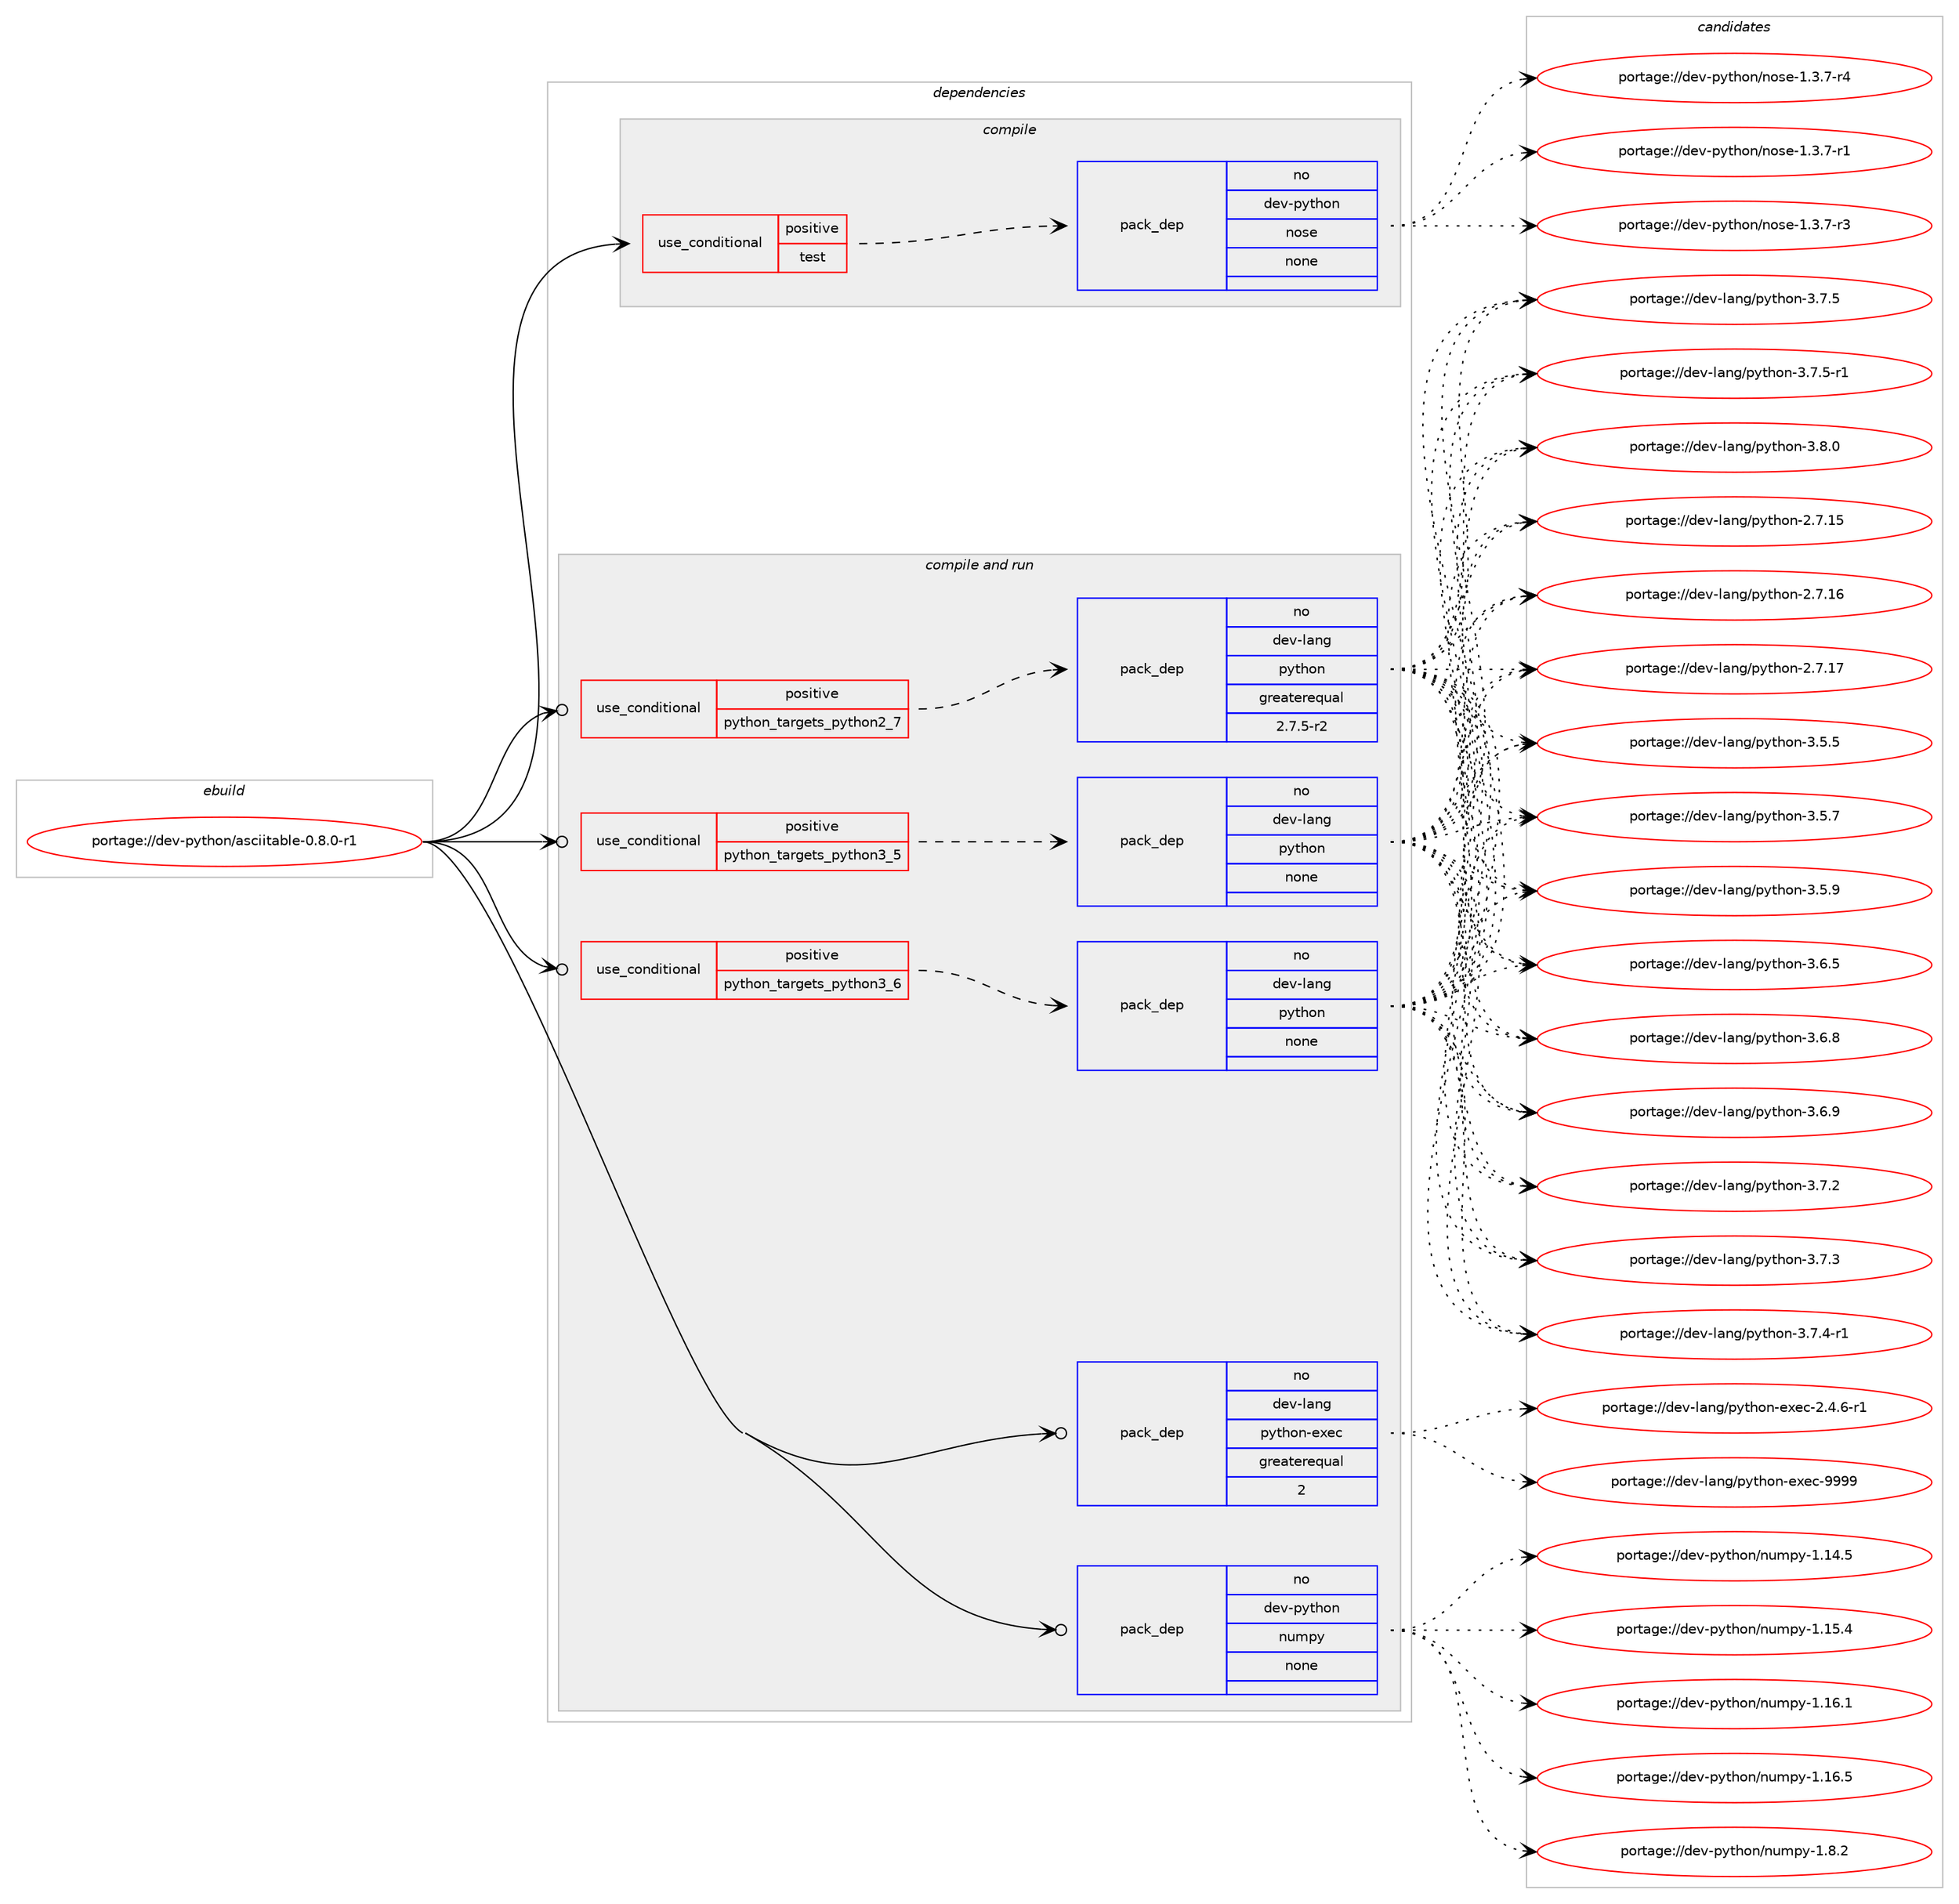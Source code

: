 digraph prolog {

# *************
# Graph options
# *************

newrank=true;
concentrate=true;
compound=true;
graph [rankdir=LR,fontname=Helvetica,fontsize=10,ranksep=1.5];#, ranksep=2.5, nodesep=0.2];
edge  [arrowhead=vee];
node  [fontname=Helvetica,fontsize=10];

# **********
# The ebuild
# **********

subgraph cluster_leftcol {
color=gray;
rank=same;
label=<<i>ebuild</i>>;
id [label="portage://dev-python/asciitable-0.8.0-r1", color=red, width=4, href="../dev-python/asciitable-0.8.0-r1.svg"];
}

# ****************
# The dependencies
# ****************

subgraph cluster_midcol {
color=gray;
label=<<i>dependencies</i>>;
subgraph cluster_compile {
fillcolor="#eeeeee";
style=filled;
label=<<i>compile</i>>;
subgraph cond25580 {
dependency129620 [label=<<TABLE BORDER="0" CELLBORDER="1" CELLSPACING="0" CELLPADDING="4"><TR><TD ROWSPAN="3" CELLPADDING="10">use_conditional</TD></TR><TR><TD>positive</TD></TR><TR><TD>test</TD></TR></TABLE>>, shape=none, color=red];
subgraph pack100739 {
dependency129621 [label=<<TABLE BORDER="0" CELLBORDER="1" CELLSPACING="0" CELLPADDING="4" WIDTH="220"><TR><TD ROWSPAN="6" CELLPADDING="30">pack_dep</TD></TR><TR><TD WIDTH="110">no</TD></TR><TR><TD>dev-python</TD></TR><TR><TD>nose</TD></TR><TR><TD>none</TD></TR><TR><TD></TD></TR></TABLE>>, shape=none, color=blue];
}
dependency129620:e -> dependency129621:w [weight=20,style="dashed",arrowhead="vee"];
}
id:e -> dependency129620:w [weight=20,style="solid",arrowhead="vee"];
}
subgraph cluster_compileandrun {
fillcolor="#eeeeee";
style=filled;
label=<<i>compile and run</i>>;
subgraph cond25581 {
dependency129622 [label=<<TABLE BORDER="0" CELLBORDER="1" CELLSPACING="0" CELLPADDING="4"><TR><TD ROWSPAN="3" CELLPADDING="10">use_conditional</TD></TR><TR><TD>positive</TD></TR><TR><TD>python_targets_python2_7</TD></TR></TABLE>>, shape=none, color=red];
subgraph pack100740 {
dependency129623 [label=<<TABLE BORDER="0" CELLBORDER="1" CELLSPACING="0" CELLPADDING="4" WIDTH="220"><TR><TD ROWSPAN="6" CELLPADDING="30">pack_dep</TD></TR><TR><TD WIDTH="110">no</TD></TR><TR><TD>dev-lang</TD></TR><TR><TD>python</TD></TR><TR><TD>greaterequal</TD></TR><TR><TD>2.7.5-r2</TD></TR></TABLE>>, shape=none, color=blue];
}
dependency129622:e -> dependency129623:w [weight=20,style="dashed",arrowhead="vee"];
}
id:e -> dependency129622:w [weight=20,style="solid",arrowhead="odotvee"];
subgraph cond25582 {
dependency129624 [label=<<TABLE BORDER="0" CELLBORDER="1" CELLSPACING="0" CELLPADDING="4"><TR><TD ROWSPAN="3" CELLPADDING="10">use_conditional</TD></TR><TR><TD>positive</TD></TR><TR><TD>python_targets_python3_5</TD></TR></TABLE>>, shape=none, color=red];
subgraph pack100741 {
dependency129625 [label=<<TABLE BORDER="0" CELLBORDER="1" CELLSPACING="0" CELLPADDING="4" WIDTH="220"><TR><TD ROWSPAN="6" CELLPADDING="30">pack_dep</TD></TR><TR><TD WIDTH="110">no</TD></TR><TR><TD>dev-lang</TD></TR><TR><TD>python</TD></TR><TR><TD>none</TD></TR><TR><TD></TD></TR></TABLE>>, shape=none, color=blue];
}
dependency129624:e -> dependency129625:w [weight=20,style="dashed",arrowhead="vee"];
}
id:e -> dependency129624:w [weight=20,style="solid",arrowhead="odotvee"];
subgraph cond25583 {
dependency129626 [label=<<TABLE BORDER="0" CELLBORDER="1" CELLSPACING="0" CELLPADDING="4"><TR><TD ROWSPAN="3" CELLPADDING="10">use_conditional</TD></TR><TR><TD>positive</TD></TR><TR><TD>python_targets_python3_6</TD></TR></TABLE>>, shape=none, color=red];
subgraph pack100742 {
dependency129627 [label=<<TABLE BORDER="0" CELLBORDER="1" CELLSPACING="0" CELLPADDING="4" WIDTH="220"><TR><TD ROWSPAN="6" CELLPADDING="30">pack_dep</TD></TR><TR><TD WIDTH="110">no</TD></TR><TR><TD>dev-lang</TD></TR><TR><TD>python</TD></TR><TR><TD>none</TD></TR><TR><TD></TD></TR></TABLE>>, shape=none, color=blue];
}
dependency129626:e -> dependency129627:w [weight=20,style="dashed",arrowhead="vee"];
}
id:e -> dependency129626:w [weight=20,style="solid",arrowhead="odotvee"];
subgraph pack100743 {
dependency129628 [label=<<TABLE BORDER="0" CELLBORDER="1" CELLSPACING="0" CELLPADDING="4" WIDTH="220"><TR><TD ROWSPAN="6" CELLPADDING="30">pack_dep</TD></TR><TR><TD WIDTH="110">no</TD></TR><TR><TD>dev-lang</TD></TR><TR><TD>python-exec</TD></TR><TR><TD>greaterequal</TD></TR><TR><TD>2</TD></TR></TABLE>>, shape=none, color=blue];
}
id:e -> dependency129628:w [weight=20,style="solid",arrowhead="odotvee"];
subgraph pack100744 {
dependency129629 [label=<<TABLE BORDER="0" CELLBORDER="1" CELLSPACING="0" CELLPADDING="4" WIDTH="220"><TR><TD ROWSPAN="6" CELLPADDING="30">pack_dep</TD></TR><TR><TD WIDTH="110">no</TD></TR><TR><TD>dev-python</TD></TR><TR><TD>numpy</TD></TR><TR><TD>none</TD></TR><TR><TD></TD></TR></TABLE>>, shape=none, color=blue];
}
id:e -> dependency129629:w [weight=20,style="solid",arrowhead="odotvee"];
}
subgraph cluster_run {
fillcolor="#eeeeee";
style=filled;
label=<<i>run</i>>;
}
}

# **************
# The candidates
# **************

subgraph cluster_choices {
rank=same;
color=gray;
label=<<i>candidates</i>>;

subgraph choice100739 {
color=black;
nodesep=1;
choiceportage10010111845112121116104111110471101111151014549465146554511449 [label="portage://dev-python/nose-1.3.7-r1", color=red, width=4,href="../dev-python/nose-1.3.7-r1.svg"];
choiceportage10010111845112121116104111110471101111151014549465146554511451 [label="portage://dev-python/nose-1.3.7-r3", color=red, width=4,href="../dev-python/nose-1.3.7-r3.svg"];
choiceportage10010111845112121116104111110471101111151014549465146554511452 [label="portage://dev-python/nose-1.3.7-r4", color=red, width=4,href="../dev-python/nose-1.3.7-r4.svg"];
dependency129621:e -> choiceportage10010111845112121116104111110471101111151014549465146554511449:w [style=dotted,weight="100"];
dependency129621:e -> choiceportage10010111845112121116104111110471101111151014549465146554511451:w [style=dotted,weight="100"];
dependency129621:e -> choiceportage10010111845112121116104111110471101111151014549465146554511452:w [style=dotted,weight="100"];
}
subgraph choice100740 {
color=black;
nodesep=1;
choiceportage10010111845108971101034711212111610411111045504655464953 [label="portage://dev-lang/python-2.7.15", color=red, width=4,href="../dev-lang/python-2.7.15.svg"];
choiceportage10010111845108971101034711212111610411111045504655464954 [label="portage://dev-lang/python-2.7.16", color=red, width=4,href="../dev-lang/python-2.7.16.svg"];
choiceportage10010111845108971101034711212111610411111045504655464955 [label="portage://dev-lang/python-2.7.17", color=red, width=4,href="../dev-lang/python-2.7.17.svg"];
choiceportage100101118451089711010347112121116104111110455146534653 [label="portage://dev-lang/python-3.5.5", color=red, width=4,href="../dev-lang/python-3.5.5.svg"];
choiceportage100101118451089711010347112121116104111110455146534655 [label="portage://dev-lang/python-3.5.7", color=red, width=4,href="../dev-lang/python-3.5.7.svg"];
choiceportage100101118451089711010347112121116104111110455146534657 [label="portage://dev-lang/python-3.5.9", color=red, width=4,href="../dev-lang/python-3.5.9.svg"];
choiceportage100101118451089711010347112121116104111110455146544653 [label="portage://dev-lang/python-3.6.5", color=red, width=4,href="../dev-lang/python-3.6.5.svg"];
choiceportage100101118451089711010347112121116104111110455146544656 [label="portage://dev-lang/python-3.6.8", color=red, width=4,href="../dev-lang/python-3.6.8.svg"];
choiceportage100101118451089711010347112121116104111110455146544657 [label="portage://dev-lang/python-3.6.9", color=red, width=4,href="../dev-lang/python-3.6.9.svg"];
choiceportage100101118451089711010347112121116104111110455146554650 [label="portage://dev-lang/python-3.7.2", color=red, width=4,href="../dev-lang/python-3.7.2.svg"];
choiceportage100101118451089711010347112121116104111110455146554651 [label="portage://dev-lang/python-3.7.3", color=red, width=4,href="../dev-lang/python-3.7.3.svg"];
choiceportage1001011184510897110103471121211161041111104551465546524511449 [label="portage://dev-lang/python-3.7.4-r1", color=red, width=4,href="../dev-lang/python-3.7.4-r1.svg"];
choiceportage100101118451089711010347112121116104111110455146554653 [label="portage://dev-lang/python-3.7.5", color=red, width=4,href="../dev-lang/python-3.7.5.svg"];
choiceportage1001011184510897110103471121211161041111104551465546534511449 [label="portage://dev-lang/python-3.7.5-r1", color=red, width=4,href="../dev-lang/python-3.7.5-r1.svg"];
choiceportage100101118451089711010347112121116104111110455146564648 [label="portage://dev-lang/python-3.8.0", color=red, width=4,href="../dev-lang/python-3.8.0.svg"];
dependency129623:e -> choiceportage10010111845108971101034711212111610411111045504655464953:w [style=dotted,weight="100"];
dependency129623:e -> choiceportage10010111845108971101034711212111610411111045504655464954:w [style=dotted,weight="100"];
dependency129623:e -> choiceportage10010111845108971101034711212111610411111045504655464955:w [style=dotted,weight="100"];
dependency129623:e -> choiceportage100101118451089711010347112121116104111110455146534653:w [style=dotted,weight="100"];
dependency129623:e -> choiceportage100101118451089711010347112121116104111110455146534655:w [style=dotted,weight="100"];
dependency129623:e -> choiceportage100101118451089711010347112121116104111110455146534657:w [style=dotted,weight="100"];
dependency129623:e -> choiceportage100101118451089711010347112121116104111110455146544653:w [style=dotted,weight="100"];
dependency129623:e -> choiceportage100101118451089711010347112121116104111110455146544656:w [style=dotted,weight="100"];
dependency129623:e -> choiceportage100101118451089711010347112121116104111110455146544657:w [style=dotted,weight="100"];
dependency129623:e -> choiceportage100101118451089711010347112121116104111110455146554650:w [style=dotted,weight="100"];
dependency129623:e -> choiceportage100101118451089711010347112121116104111110455146554651:w [style=dotted,weight="100"];
dependency129623:e -> choiceportage1001011184510897110103471121211161041111104551465546524511449:w [style=dotted,weight="100"];
dependency129623:e -> choiceportage100101118451089711010347112121116104111110455146554653:w [style=dotted,weight="100"];
dependency129623:e -> choiceportage1001011184510897110103471121211161041111104551465546534511449:w [style=dotted,weight="100"];
dependency129623:e -> choiceportage100101118451089711010347112121116104111110455146564648:w [style=dotted,weight="100"];
}
subgraph choice100741 {
color=black;
nodesep=1;
choiceportage10010111845108971101034711212111610411111045504655464953 [label="portage://dev-lang/python-2.7.15", color=red, width=4,href="../dev-lang/python-2.7.15.svg"];
choiceportage10010111845108971101034711212111610411111045504655464954 [label="portage://dev-lang/python-2.7.16", color=red, width=4,href="../dev-lang/python-2.7.16.svg"];
choiceportage10010111845108971101034711212111610411111045504655464955 [label="portage://dev-lang/python-2.7.17", color=red, width=4,href="../dev-lang/python-2.7.17.svg"];
choiceportage100101118451089711010347112121116104111110455146534653 [label="portage://dev-lang/python-3.5.5", color=red, width=4,href="../dev-lang/python-3.5.5.svg"];
choiceportage100101118451089711010347112121116104111110455146534655 [label="portage://dev-lang/python-3.5.7", color=red, width=4,href="../dev-lang/python-3.5.7.svg"];
choiceportage100101118451089711010347112121116104111110455146534657 [label="portage://dev-lang/python-3.5.9", color=red, width=4,href="../dev-lang/python-3.5.9.svg"];
choiceportage100101118451089711010347112121116104111110455146544653 [label="portage://dev-lang/python-3.6.5", color=red, width=4,href="../dev-lang/python-3.6.5.svg"];
choiceportage100101118451089711010347112121116104111110455146544656 [label="portage://dev-lang/python-3.6.8", color=red, width=4,href="../dev-lang/python-3.6.8.svg"];
choiceportage100101118451089711010347112121116104111110455146544657 [label="portage://dev-lang/python-3.6.9", color=red, width=4,href="../dev-lang/python-3.6.9.svg"];
choiceportage100101118451089711010347112121116104111110455146554650 [label="portage://dev-lang/python-3.7.2", color=red, width=4,href="../dev-lang/python-3.7.2.svg"];
choiceportage100101118451089711010347112121116104111110455146554651 [label="portage://dev-lang/python-3.7.3", color=red, width=4,href="../dev-lang/python-3.7.3.svg"];
choiceportage1001011184510897110103471121211161041111104551465546524511449 [label="portage://dev-lang/python-3.7.4-r1", color=red, width=4,href="../dev-lang/python-3.7.4-r1.svg"];
choiceportage100101118451089711010347112121116104111110455146554653 [label="portage://dev-lang/python-3.7.5", color=red, width=4,href="../dev-lang/python-3.7.5.svg"];
choiceportage1001011184510897110103471121211161041111104551465546534511449 [label="portage://dev-lang/python-3.7.5-r1", color=red, width=4,href="../dev-lang/python-3.7.5-r1.svg"];
choiceportage100101118451089711010347112121116104111110455146564648 [label="portage://dev-lang/python-3.8.0", color=red, width=4,href="../dev-lang/python-3.8.0.svg"];
dependency129625:e -> choiceportage10010111845108971101034711212111610411111045504655464953:w [style=dotted,weight="100"];
dependency129625:e -> choiceportage10010111845108971101034711212111610411111045504655464954:w [style=dotted,weight="100"];
dependency129625:e -> choiceportage10010111845108971101034711212111610411111045504655464955:w [style=dotted,weight="100"];
dependency129625:e -> choiceportage100101118451089711010347112121116104111110455146534653:w [style=dotted,weight="100"];
dependency129625:e -> choiceportage100101118451089711010347112121116104111110455146534655:w [style=dotted,weight="100"];
dependency129625:e -> choiceportage100101118451089711010347112121116104111110455146534657:w [style=dotted,weight="100"];
dependency129625:e -> choiceportage100101118451089711010347112121116104111110455146544653:w [style=dotted,weight="100"];
dependency129625:e -> choiceportage100101118451089711010347112121116104111110455146544656:w [style=dotted,weight="100"];
dependency129625:e -> choiceportage100101118451089711010347112121116104111110455146544657:w [style=dotted,weight="100"];
dependency129625:e -> choiceportage100101118451089711010347112121116104111110455146554650:w [style=dotted,weight="100"];
dependency129625:e -> choiceportage100101118451089711010347112121116104111110455146554651:w [style=dotted,weight="100"];
dependency129625:e -> choiceportage1001011184510897110103471121211161041111104551465546524511449:w [style=dotted,weight="100"];
dependency129625:e -> choiceportage100101118451089711010347112121116104111110455146554653:w [style=dotted,weight="100"];
dependency129625:e -> choiceportage1001011184510897110103471121211161041111104551465546534511449:w [style=dotted,weight="100"];
dependency129625:e -> choiceportage100101118451089711010347112121116104111110455146564648:w [style=dotted,weight="100"];
}
subgraph choice100742 {
color=black;
nodesep=1;
choiceportage10010111845108971101034711212111610411111045504655464953 [label="portage://dev-lang/python-2.7.15", color=red, width=4,href="../dev-lang/python-2.7.15.svg"];
choiceportage10010111845108971101034711212111610411111045504655464954 [label="portage://dev-lang/python-2.7.16", color=red, width=4,href="../dev-lang/python-2.7.16.svg"];
choiceportage10010111845108971101034711212111610411111045504655464955 [label="portage://dev-lang/python-2.7.17", color=red, width=4,href="../dev-lang/python-2.7.17.svg"];
choiceportage100101118451089711010347112121116104111110455146534653 [label="portage://dev-lang/python-3.5.5", color=red, width=4,href="../dev-lang/python-3.5.5.svg"];
choiceportage100101118451089711010347112121116104111110455146534655 [label="portage://dev-lang/python-3.5.7", color=red, width=4,href="../dev-lang/python-3.5.7.svg"];
choiceportage100101118451089711010347112121116104111110455146534657 [label="portage://dev-lang/python-3.5.9", color=red, width=4,href="../dev-lang/python-3.5.9.svg"];
choiceportage100101118451089711010347112121116104111110455146544653 [label="portage://dev-lang/python-3.6.5", color=red, width=4,href="../dev-lang/python-3.6.5.svg"];
choiceportage100101118451089711010347112121116104111110455146544656 [label="portage://dev-lang/python-3.6.8", color=red, width=4,href="../dev-lang/python-3.6.8.svg"];
choiceportage100101118451089711010347112121116104111110455146544657 [label="portage://dev-lang/python-3.6.9", color=red, width=4,href="../dev-lang/python-3.6.9.svg"];
choiceportage100101118451089711010347112121116104111110455146554650 [label="portage://dev-lang/python-3.7.2", color=red, width=4,href="../dev-lang/python-3.7.2.svg"];
choiceportage100101118451089711010347112121116104111110455146554651 [label="portage://dev-lang/python-3.7.3", color=red, width=4,href="../dev-lang/python-3.7.3.svg"];
choiceportage1001011184510897110103471121211161041111104551465546524511449 [label="portage://dev-lang/python-3.7.4-r1", color=red, width=4,href="../dev-lang/python-3.7.4-r1.svg"];
choiceportage100101118451089711010347112121116104111110455146554653 [label="portage://dev-lang/python-3.7.5", color=red, width=4,href="../dev-lang/python-3.7.5.svg"];
choiceportage1001011184510897110103471121211161041111104551465546534511449 [label="portage://dev-lang/python-3.7.5-r1", color=red, width=4,href="../dev-lang/python-3.7.5-r1.svg"];
choiceportage100101118451089711010347112121116104111110455146564648 [label="portage://dev-lang/python-3.8.0", color=red, width=4,href="../dev-lang/python-3.8.0.svg"];
dependency129627:e -> choiceportage10010111845108971101034711212111610411111045504655464953:w [style=dotted,weight="100"];
dependency129627:e -> choiceportage10010111845108971101034711212111610411111045504655464954:w [style=dotted,weight="100"];
dependency129627:e -> choiceportage10010111845108971101034711212111610411111045504655464955:w [style=dotted,weight="100"];
dependency129627:e -> choiceportage100101118451089711010347112121116104111110455146534653:w [style=dotted,weight="100"];
dependency129627:e -> choiceportage100101118451089711010347112121116104111110455146534655:w [style=dotted,weight="100"];
dependency129627:e -> choiceportage100101118451089711010347112121116104111110455146534657:w [style=dotted,weight="100"];
dependency129627:e -> choiceportage100101118451089711010347112121116104111110455146544653:w [style=dotted,weight="100"];
dependency129627:e -> choiceportage100101118451089711010347112121116104111110455146544656:w [style=dotted,weight="100"];
dependency129627:e -> choiceportage100101118451089711010347112121116104111110455146544657:w [style=dotted,weight="100"];
dependency129627:e -> choiceportage100101118451089711010347112121116104111110455146554650:w [style=dotted,weight="100"];
dependency129627:e -> choiceportage100101118451089711010347112121116104111110455146554651:w [style=dotted,weight="100"];
dependency129627:e -> choiceportage1001011184510897110103471121211161041111104551465546524511449:w [style=dotted,weight="100"];
dependency129627:e -> choiceportage100101118451089711010347112121116104111110455146554653:w [style=dotted,weight="100"];
dependency129627:e -> choiceportage1001011184510897110103471121211161041111104551465546534511449:w [style=dotted,weight="100"];
dependency129627:e -> choiceportage100101118451089711010347112121116104111110455146564648:w [style=dotted,weight="100"];
}
subgraph choice100743 {
color=black;
nodesep=1;
choiceportage10010111845108971101034711212111610411111045101120101994550465246544511449 [label="portage://dev-lang/python-exec-2.4.6-r1", color=red, width=4,href="../dev-lang/python-exec-2.4.6-r1.svg"];
choiceportage10010111845108971101034711212111610411111045101120101994557575757 [label="portage://dev-lang/python-exec-9999", color=red, width=4,href="../dev-lang/python-exec-9999.svg"];
dependency129628:e -> choiceportage10010111845108971101034711212111610411111045101120101994550465246544511449:w [style=dotted,weight="100"];
dependency129628:e -> choiceportage10010111845108971101034711212111610411111045101120101994557575757:w [style=dotted,weight="100"];
}
subgraph choice100744 {
color=black;
nodesep=1;
choiceportage100101118451121211161041111104711011710911212145494649524653 [label="portage://dev-python/numpy-1.14.5", color=red, width=4,href="../dev-python/numpy-1.14.5.svg"];
choiceportage100101118451121211161041111104711011710911212145494649534652 [label="portage://dev-python/numpy-1.15.4", color=red, width=4,href="../dev-python/numpy-1.15.4.svg"];
choiceportage100101118451121211161041111104711011710911212145494649544649 [label="portage://dev-python/numpy-1.16.1", color=red, width=4,href="../dev-python/numpy-1.16.1.svg"];
choiceportage100101118451121211161041111104711011710911212145494649544653 [label="portage://dev-python/numpy-1.16.5", color=red, width=4,href="../dev-python/numpy-1.16.5.svg"];
choiceportage1001011184511212111610411111047110117109112121454946564650 [label="portage://dev-python/numpy-1.8.2", color=red, width=4,href="../dev-python/numpy-1.8.2.svg"];
dependency129629:e -> choiceportage100101118451121211161041111104711011710911212145494649524653:w [style=dotted,weight="100"];
dependency129629:e -> choiceportage100101118451121211161041111104711011710911212145494649534652:w [style=dotted,weight="100"];
dependency129629:e -> choiceportage100101118451121211161041111104711011710911212145494649544649:w [style=dotted,weight="100"];
dependency129629:e -> choiceportage100101118451121211161041111104711011710911212145494649544653:w [style=dotted,weight="100"];
dependency129629:e -> choiceportage1001011184511212111610411111047110117109112121454946564650:w [style=dotted,weight="100"];
}
}

}
